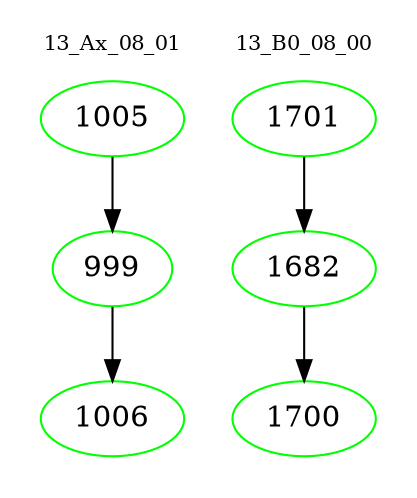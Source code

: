 digraph{
subgraph cluster_0 {
color = white
label = "13_Ax_08_01";
fontsize=10;
T0_1005 [label="1005", color="green"]
T0_1005 -> T0_999 [color="black"]
T0_999 [label="999", color="green"]
T0_999 -> T0_1006 [color="black"]
T0_1006 [label="1006", color="green"]
}
subgraph cluster_1 {
color = white
label = "13_B0_08_00";
fontsize=10;
T1_1701 [label="1701", color="green"]
T1_1701 -> T1_1682 [color="black"]
T1_1682 [label="1682", color="green"]
T1_1682 -> T1_1700 [color="black"]
T1_1700 [label="1700", color="green"]
}
}
